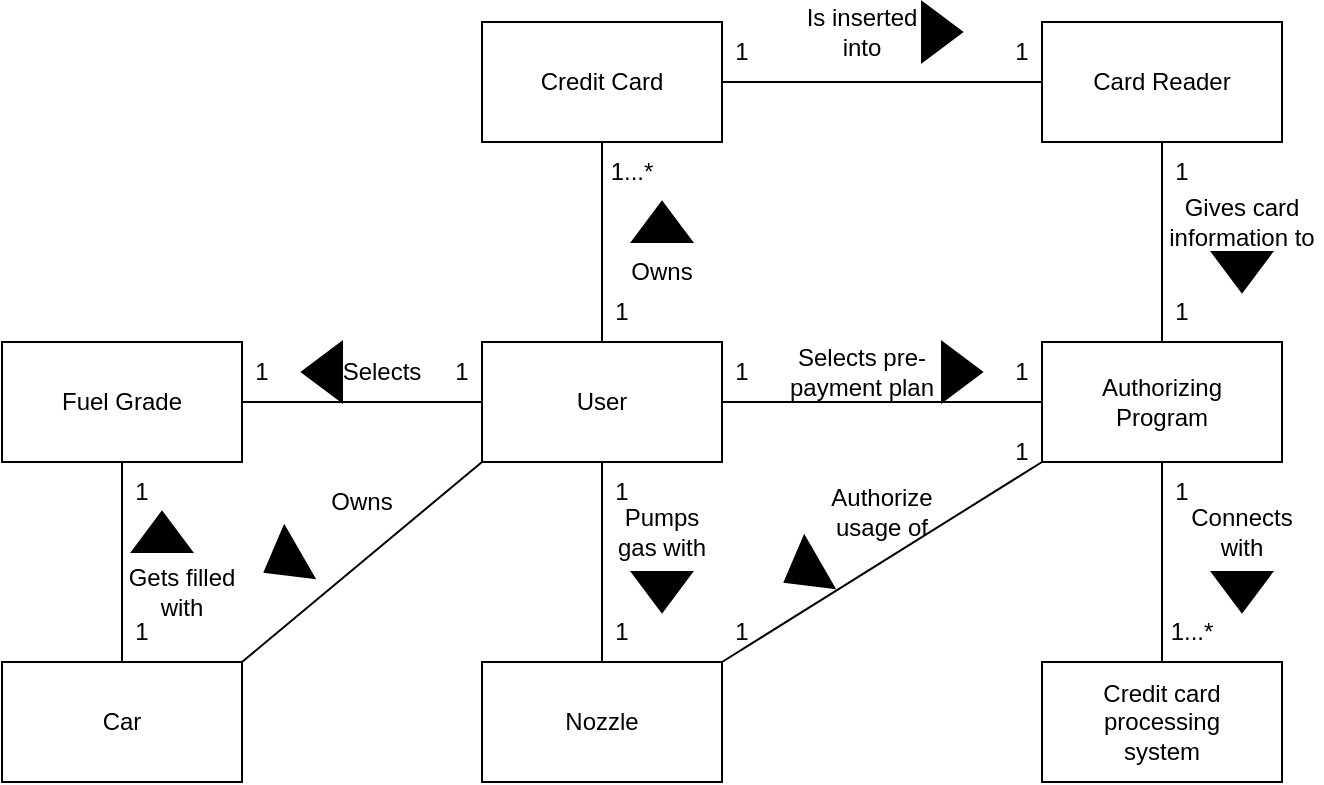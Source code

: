 <mxfile version="26.0.10">
  <diagram name="Page-1" id="tqhiD5i2jpRgHsEMoRQg">
    <mxGraphModel dx="572" dy="750" grid="1" gridSize="10" guides="1" tooltips="1" connect="1" arrows="1" fold="1" page="1" pageScale="1" pageWidth="850" pageHeight="1100" math="0" shadow="0">
      <root>
        <mxCell id="0" />
        <mxCell id="1" parent="0" />
        <mxCell id="lN25DjwW0hR182y5FxII-3" value="" style="group" parent="1" vertex="1" connectable="0">
          <mxGeometry x="240" y="50" width="120" height="60" as="geometry" />
        </mxCell>
        <mxCell id="lN25DjwW0hR182y5FxII-1" value="" style="rounded=0;whiteSpace=wrap;html=1;" parent="lN25DjwW0hR182y5FxII-3" vertex="1">
          <mxGeometry width="120" height="60" as="geometry" />
        </mxCell>
        <mxCell id="lN25DjwW0hR182y5FxII-2" value="Credit Card" style="text;html=1;align=center;verticalAlign=middle;whiteSpace=wrap;rounded=0;" parent="lN25DjwW0hR182y5FxII-3" vertex="1">
          <mxGeometry x="10" y="10" width="100" height="40" as="geometry" />
        </mxCell>
        <mxCell id="lN25DjwW0hR182y5FxII-9" value="" style="group" parent="1" vertex="1" connectable="0">
          <mxGeometry x="240" y="210" width="120" height="60" as="geometry" />
        </mxCell>
        <mxCell id="lN25DjwW0hR182y5FxII-10" value="" style="rounded=0;whiteSpace=wrap;html=1;" parent="lN25DjwW0hR182y5FxII-9" vertex="1">
          <mxGeometry width="120" height="60" as="geometry" />
        </mxCell>
        <mxCell id="lN25DjwW0hR182y5FxII-11" value="User" style="text;html=1;align=center;verticalAlign=middle;whiteSpace=wrap;rounded=0;" parent="lN25DjwW0hR182y5FxII-9" vertex="1">
          <mxGeometry x="10" y="10" width="100" height="40" as="geometry" />
        </mxCell>
        <mxCell id="lN25DjwW0hR182y5FxII-12" value="" style="endArrow=none;html=1;rounded=0;fontSize=12;startSize=8;endSize=8;curved=1;exitX=0.5;exitY=0;exitDx=0;exitDy=0;entryX=0.5;entryY=1;entryDx=0;entryDy=0;" parent="1" source="lN25DjwW0hR182y5FxII-10" target="lN25DjwW0hR182y5FxII-1" edge="1">
          <mxGeometry width="50" height="50" relative="1" as="geometry">
            <mxPoint x="490" y="470" as="sourcePoint" />
            <mxPoint x="540" y="420" as="targetPoint" />
          </mxGeometry>
        </mxCell>
        <mxCell id="lN25DjwW0hR182y5FxII-13" value="1" style="text;html=1;align=center;verticalAlign=middle;whiteSpace=wrap;rounded=0;" parent="1" vertex="1">
          <mxGeometry x="300" y="180" width="20" height="30" as="geometry" />
        </mxCell>
        <mxCell id="lN25DjwW0hR182y5FxII-14" value="1...*" style="text;html=1;align=center;verticalAlign=middle;whiteSpace=wrap;rounded=0;" parent="1" vertex="1">
          <mxGeometry x="300" y="110" width="30" height="30" as="geometry" />
        </mxCell>
        <mxCell id="lN25DjwW0hR182y5FxII-15" value="Owns" style="text;html=1;align=center;verticalAlign=middle;whiteSpace=wrap;rounded=0;" parent="1" vertex="1">
          <mxGeometry x="300" y="160" width="60" height="30" as="geometry" />
        </mxCell>
        <mxCell id="lN25DjwW0hR182y5FxII-18" value="" style="group" parent="1" vertex="1" connectable="0">
          <mxGeometry x="520" y="50" width="120" height="60" as="geometry" />
        </mxCell>
        <mxCell id="lN25DjwW0hR182y5FxII-19" value="" style="rounded=0;whiteSpace=wrap;html=1;" parent="lN25DjwW0hR182y5FxII-18" vertex="1">
          <mxGeometry width="120" height="60" as="geometry" />
        </mxCell>
        <mxCell id="lN25DjwW0hR182y5FxII-20" value="Card Reader" style="text;html=1;align=center;verticalAlign=middle;whiteSpace=wrap;rounded=0;" parent="lN25DjwW0hR182y5FxII-18" vertex="1">
          <mxGeometry x="10" y="10" width="100" height="40" as="geometry" />
        </mxCell>
        <mxCell id="lN25DjwW0hR182y5FxII-21" value="" style="endArrow=none;html=1;rounded=0;fontSize=12;startSize=8;endSize=8;curved=1;exitX=1;exitY=0.5;exitDx=0;exitDy=0;entryX=0;entryY=0.5;entryDx=0;entryDy=0;" parent="1" source="lN25DjwW0hR182y5FxII-1" target="lN25DjwW0hR182y5FxII-19" edge="1">
          <mxGeometry width="50" height="50" relative="1" as="geometry">
            <mxPoint x="490" y="470" as="sourcePoint" />
            <mxPoint x="540" y="420" as="targetPoint" />
          </mxGeometry>
        </mxCell>
        <mxCell id="lN25DjwW0hR182y5FxII-22" value="Is inserted into" style="text;html=1;align=center;verticalAlign=middle;whiteSpace=wrap;rounded=0;" parent="1" vertex="1">
          <mxGeometry x="400" y="40" width="60" height="30" as="geometry" />
        </mxCell>
        <mxCell id="lN25DjwW0hR182y5FxII-23" value="1" style="text;html=1;align=center;verticalAlign=middle;whiteSpace=wrap;rounded=0;" parent="1" vertex="1">
          <mxGeometry x="360" y="50" width="20" height="30" as="geometry" />
        </mxCell>
        <mxCell id="lN25DjwW0hR182y5FxII-24" value="1" style="text;html=1;align=center;verticalAlign=middle;whiteSpace=wrap;rounded=0;" parent="1" vertex="1">
          <mxGeometry x="500" y="50" width="20" height="30" as="geometry" />
        </mxCell>
        <mxCell id="lN25DjwW0hR182y5FxII-32" value="" style="group" parent="1" vertex="1" connectable="0">
          <mxGeometry x="520" y="210" width="120" height="60" as="geometry" />
        </mxCell>
        <mxCell id="lN25DjwW0hR182y5FxII-33" value="" style="rounded=0;whiteSpace=wrap;html=1;" parent="lN25DjwW0hR182y5FxII-32" vertex="1">
          <mxGeometry width="120" height="60" as="geometry" />
        </mxCell>
        <mxCell id="lN25DjwW0hR182y5FxII-34" value="Authorizing Program" style="text;html=1;align=center;verticalAlign=middle;whiteSpace=wrap;rounded=0;" parent="lN25DjwW0hR182y5FxII-32" vertex="1">
          <mxGeometry x="10" y="10" width="100" height="40" as="geometry" />
        </mxCell>
        <mxCell id="lN25DjwW0hR182y5FxII-35" value="" style="endArrow=none;html=1;rounded=0;fontSize=12;startSize=8;endSize=8;curved=1;exitX=1;exitY=0.5;exitDx=0;exitDy=0;entryX=0;entryY=0.5;entryDx=0;entryDy=0;" parent="1" source="lN25DjwW0hR182y5FxII-10" target="lN25DjwW0hR182y5FxII-33" edge="1">
          <mxGeometry width="50" height="50" relative="1" as="geometry">
            <mxPoint x="490" y="370" as="sourcePoint" />
            <mxPoint x="540" y="320" as="targetPoint" />
          </mxGeometry>
        </mxCell>
        <mxCell id="lN25DjwW0hR182y5FxII-36" value="1" style="text;html=1;align=center;verticalAlign=middle;whiteSpace=wrap;rounded=0;" parent="1" vertex="1">
          <mxGeometry x="360" y="210" width="20" height="30" as="geometry" />
        </mxCell>
        <mxCell id="lN25DjwW0hR182y5FxII-37" value="1" style="text;html=1;align=center;verticalAlign=middle;whiteSpace=wrap;rounded=0;" parent="1" vertex="1">
          <mxGeometry x="500" y="210" width="20" height="30" as="geometry" />
        </mxCell>
        <mxCell id="lN25DjwW0hR182y5FxII-38" value="Selects pre-payment plan" style="text;html=1;align=center;verticalAlign=middle;whiteSpace=wrap;rounded=0;" parent="1" vertex="1">
          <mxGeometry x="390" y="210" width="80" height="30" as="geometry" />
        </mxCell>
        <mxCell id="lN25DjwW0hR182y5FxII-45" value="" style="endArrow=none;html=1;rounded=0;fontSize=12;startSize=8;endSize=8;curved=1;entryX=0.5;entryY=1;entryDx=0;entryDy=0;exitX=0.5;exitY=0;exitDx=0;exitDy=0;" parent="1" source="lN25DjwW0hR182y5FxII-33" target="lN25DjwW0hR182y5FxII-19" edge="1">
          <mxGeometry width="50" height="50" relative="1" as="geometry">
            <mxPoint x="570" y="370" as="sourcePoint" />
            <mxPoint x="620" y="320" as="targetPoint" />
          </mxGeometry>
        </mxCell>
        <mxCell id="lN25DjwW0hR182y5FxII-46" value="1" style="text;html=1;align=center;verticalAlign=middle;whiteSpace=wrap;rounded=0;" parent="1" vertex="1">
          <mxGeometry x="580" y="180" width="20" height="30" as="geometry" />
        </mxCell>
        <mxCell id="lN25DjwW0hR182y5FxII-47" value="1" style="text;html=1;align=center;verticalAlign=middle;whiteSpace=wrap;rounded=0;" parent="1" vertex="1">
          <mxGeometry x="580" y="110" width="20" height="30" as="geometry" />
        </mxCell>
        <mxCell id="lN25DjwW0hR182y5FxII-48" value="Gives card information to" style="text;html=1;align=center;verticalAlign=middle;whiteSpace=wrap;rounded=0;" parent="1" vertex="1">
          <mxGeometry x="580" y="135" width="80" height="30" as="geometry" />
        </mxCell>
        <mxCell id="lN25DjwW0hR182y5FxII-49" value="" style="triangle;whiteSpace=wrap;html=1;rotation=90;fillColor=#000000;" parent="1" vertex="1">
          <mxGeometry x="610" y="160" width="20" height="30" as="geometry" />
        </mxCell>
        <mxCell id="lN25DjwW0hR182y5FxII-51" value="" style="triangle;whiteSpace=wrap;html=1;rotation=0;fillColor=#000000;" parent="1" vertex="1">
          <mxGeometry x="460" y="40" width="20" height="30" as="geometry" />
        </mxCell>
        <mxCell id="lN25DjwW0hR182y5FxII-52" value="" style="triangle;whiteSpace=wrap;html=1;rotation=-90;fillColor=#000000;" parent="1" vertex="1">
          <mxGeometry x="320" y="135" width="20" height="30" as="geometry" />
        </mxCell>
        <mxCell id="lN25DjwW0hR182y5FxII-53" value="" style="triangle;whiteSpace=wrap;html=1;rotation=0;fillColor=#000000;" parent="1" vertex="1">
          <mxGeometry x="470" y="210" width="20" height="30" as="geometry" />
        </mxCell>
        <mxCell id="lN25DjwW0hR182y5FxII-54" value="" style="group" parent="1" vertex="1" connectable="0">
          <mxGeometry x="520" y="370" width="120" height="60" as="geometry" />
        </mxCell>
        <mxCell id="lN25DjwW0hR182y5FxII-55" value="" style="rounded=0;whiteSpace=wrap;html=1;" parent="lN25DjwW0hR182y5FxII-54" vertex="1">
          <mxGeometry width="120" height="60" as="geometry" />
        </mxCell>
        <mxCell id="lN25DjwW0hR182y5FxII-56" value="Credit card processing system" style="text;html=1;align=center;verticalAlign=middle;whiteSpace=wrap;rounded=0;" parent="lN25DjwW0hR182y5FxII-54" vertex="1">
          <mxGeometry x="10" y="10" width="100" height="40" as="geometry" />
        </mxCell>
        <mxCell id="lN25DjwW0hR182y5FxII-57" value="" style="endArrow=none;html=1;rounded=0;fontSize=12;startSize=8;endSize=8;curved=1;entryX=0.5;entryY=1;entryDx=0;entryDy=0;exitX=0.5;exitY=0;exitDx=0;exitDy=0;" parent="1" source="lN25DjwW0hR182y5FxII-55" target="lN25DjwW0hR182y5FxII-33" edge="1">
          <mxGeometry width="50" height="50" relative="1" as="geometry">
            <mxPoint x="490" y="380" as="sourcePoint" />
            <mxPoint x="540" y="330" as="targetPoint" />
          </mxGeometry>
        </mxCell>
        <mxCell id="lN25DjwW0hR182y5FxII-58" value="1...*" style="text;html=1;align=center;verticalAlign=middle;whiteSpace=wrap;rounded=0;" parent="1" vertex="1">
          <mxGeometry x="580" y="340" width="30" height="30" as="geometry" />
        </mxCell>
        <mxCell id="lN25DjwW0hR182y5FxII-59" value="1" style="text;html=1;align=center;verticalAlign=middle;whiteSpace=wrap;rounded=0;" parent="1" vertex="1">
          <mxGeometry x="580" y="270" width="20" height="30" as="geometry" />
        </mxCell>
        <mxCell id="lN25DjwW0hR182y5FxII-60" value="Connects with" style="text;html=1;align=center;verticalAlign=middle;whiteSpace=wrap;rounded=0;" parent="1" vertex="1">
          <mxGeometry x="590" y="290" width="60" height="30" as="geometry" />
        </mxCell>
        <mxCell id="lN25DjwW0hR182y5FxII-61" value="" style="triangle;whiteSpace=wrap;html=1;rotation=90;fillColor=#000000;" parent="1" vertex="1">
          <mxGeometry x="610" y="320" width="20" height="30" as="geometry" />
        </mxCell>
        <mxCell id="lN25DjwW0hR182y5FxII-62" value="" style="group" parent="1" vertex="1" connectable="0">
          <mxGeometry x="240" y="370" width="120" height="60" as="geometry" />
        </mxCell>
        <mxCell id="lN25DjwW0hR182y5FxII-63" value="" style="rounded=0;whiteSpace=wrap;html=1;" parent="lN25DjwW0hR182y5FxII-62" vertex="1">
          <mxGeometry width="120" height="60" as="geometry" />
        </mxCell>
        <mxCell id="lN25DjwW0hR182y5FxII-64" value="Nozzle" style="text;html=1;align=center;verticalAlign=middle;whiteSpace=wrap;rounded=0;" parent="lN25DjwW0hR182y5FxII-62" vertex="1">
          <mxGeometry x="10" y="10" width="100" height="40" as="geometry" />
        </mxCell>
        <mxCell id="lN25DjwW0hR182y5FxII-65" value="" style="endArrow=none;html=1;rounded=0;fontSize=12;startSize=8;endSize=8;curved=1;entryX=0.5;entryY=1;entryDx=0;entryDy=0;exitX=0.5;exitY=0;exitDx=0;exitDy=0;" parent="1" source="lN25DjwW0hR182y5FxII-63" target="lN25DjwW0hR182y5FxII-10" edge="1">
          <mxGeometry width="50" height="50" relative="1" as="geometry">
            <mxPoint x="490" y="380" as="sourcePoint" />
            <mxPoint x="540" y="330" as="targetPoint" />
          </mxGeometry>
        </mxCell>
        <mxCell id="lN25DjwW0hR182y5FxII-66" value="Pumps gas with" style="text;html=1;align=center;verticalAlign=middle;whiteSpace=wrap;rounded=0;" parent="1" vertex="1">
          <mxGeometry x="300" y="290" width="60" height="30" as="geometry" />
        </mxCell>
        <mxCell id="lN25DjwW0hR182y5FxII-67" value="" style="triangle;whiteSpace=wrap;html=1;rotation=90;fillColor=#000000;" parent="1" vertex="1">
          <mxGeometry x="320" y="320" width="20" height="30" as="geometry" />
        </mxCell>
        <mxCell id="lN25DjwW0hR182y5FxII-68" value="1" style="text;html=1;align=center;verticalAlign=middle;whiteSpace=wrap;rounded=0;" parent="1" vertex="1">
          <mxGeometry x="300" y="340" width="20" height="30" as="geometry" />
        </mxCell>
        <mxCell id="lN25DjwW0hR182y5FxII-69" value="1" style="text;html=1;align=center;verticalAlign=middle;whiteSpace=wrap;rounded=0;" parent="1" vertex="1">
          <mxGeometry x="300" y="270" width="20" height="30" as="geometry" />
        </mxCell>
        <mxCell id="lN25DjwW0hR182y5FxII-71" value="" style="endArrow=none;html=1;rounded=0;fontSize=12;startSize=8;endSize=8;curved=1;entryX=0;entryY=1;entryDx=0;entryDy=0;exitX=1;exitY=0;exitDx=0;exitDy=0;" parent="1" target="lN25DjwW0hR182y5FxII-33" edge="1">
          <mxGeometry width="50" height="50" relative="1" as="geometry">
            <mxPoint x="520" y="250" as="sourcePoint" />
            <mxPoint x="480" y="350" as="targetPoint" />
          </mxGeometry>
        </mxCell>
        <mxCell id="lN25DjwW0hR182y5FxII-72" value="" style="triangle;whiteSpace=wrap;html=1;rotation=-210;fillColor=#000000;" parent="1" vertex="1">
          <mxGeometry x="390" y="310" width="20" height="30" as="geometry" />
        </mxCell>
        <mxCell id="lN25DjwW0hR182y5FxII-73" value="Authorize usage of" style="text;html=1;align=center;verticalAlign=middle;whiteSpace=wrap;rounded=0;rotation=0;" parent="1" vertex="1">
          <mxGeometry x="410" y="280" width="60" height="30" as="geometry" />
        </mxCell>
        <mxCell id="lN25DjwW0hR182y5FxII-74" value="1" style="text;html=1;align=center;verticalAlign=middle;whiteSpace=wrap;rounded=0;" parent="1" vertex="1">
          <mxGeometry x="360" y="340" width="20" height="30" as="geometry" />
        </mxCell>
        <mxCell id="lN25DjwW0hR182y5FxII-76" value="" style="endArrow=none;html=1;rounded=0;fontSize=12;startSize=8;endSize=8;curved=1;entryX=0;entryY=1;entryDx=0;entryDy=0;exitX=1;exitY=0;exitDx=0;exitDy=0;" parent="1" source="lN25DjwW0hR182y5FxII-63" target="lN25DjwW0hR182y5FxII-33" edge="1">
          <mxGeometry width="50" height="50" relative="1" as="geometry">
            <mxPoint x="360" y="370" as="sourcePoint" />
            <mxPoint x="500" y="280" as="targetPoint" />
          </mxGeometry>
        </mxCell>
        <mxCell id="lN25DjwW0hR182y5FxII-77" value="1" style="text;html=1;align=center;verticalAlign=middle;whiteSpace=wrap;rounded=0;" parent="1" vertex="1">
          <mxGeometry x="500" y="250" width="20" height="30" as="geometry" />
        </mxCell>
        <mxCell id="lN25DjwW0hR182y5FxII-78" value="" style="endArrow=none;html=1;rounded=0;fontSize=12;startSize=8;endSize=8;curved=1;entryX=0;entryY=0.5;entryDx=0;entryDy=0;" parent="1" target="lN25DjwW0hR182y5FxII-10" edge="1">
          <mxGeometry width="50" height="50" relative="1" as="geometry">
            <mxPoint x="120" y="240" as="sourcePoint" />
            <mxPoint x="390" y="350" as="targetPoint" />
          </mxGeometry>
        </mxCell>
        <mxCell id="lN25DjwW0hR182y5FxII-79" value="" style="group" parent="1" vertex="1" connectable="0">
          <mxGeometry y="210" width="120" height="60" as="geometry" />
        </mxCell>
        <mxCell id="lN25DjwW0hR182y5FxII-80" value="" style="rounded=0;whiteSpace=wrap;html=1;" parent="lN25DjwW0hR182y5FxII-79" vertex="1">
          <mxGeometry width="120" height="60" as="geometry" />
        </mxCell>
        <mxCell id="lN25DjwW0hR182y5FxII-81" value="Fuel Grade" style="text;html=1;align=center;verticalAlign=middle;whiteSpace=wrap;rounded=0;" parent="lN25DjwW0hR182y5FxII-79" vertex="1">
          <mxGeometry x="10" y="10" width="100" height="40" as="geometry" />
        </mxCell>
        <mxCell id="6D90Wud56wNMZA_7Vkb0-1" value="" style="group" vertex="1" connectable="0" parent="1">
          <mxGeometry y="370" width="120" height="60" as="geometry" />
        </mxCell>
        <mxCell id="6D90Wud56wNMZA_7Vkb0-2" value="" style="rounded=0;whiteSpace=wrap;html=1;" vertex="1" parent="6D90Wud56wNMZA_7Vkb0-1">
          <mxGeometry width="120" height="60" as="geometry" />
        </mxCell>
        <mxCell id="6D90Wud56wNMZA_7Vkb0-3" value="Car" style="text;html=1;align=center;verticalAlign=middle;whiteSpace=wrap;rounded=0;" vertex="1" parent="6D90Wud56wNMZA_7Vkb0-1">
          <mxGeometry x="10" y="10" width="100" height="40" as="geometry" />
        </mxCell>
        <mxCell id="6D90Wud56wNMZA_7Vkb0-4" value="Selects" style="text;html=1;align=center;verticalAlign=middle;whiteSpace=wrap;rounded=0;" vertex="1" parent="1">
          <mxGeometry x="170" y="210" width="40" height="30" as="geometry" />
        </mxCell>
        <mxCell id="6D90Wud56wNMZA_7Vkb0-5" value="1" style="text;html=1;align=center;verticalAlign=middle;whiteSpace=wrap;rounded=0;" vertex="1" parent="1">
          <mxGeometry x="220" y="210" width="20" height="30" as="geometry" />
        </mxCell>
        <mxCell id="6D90Wud56wNMZA_7Vkb0-6" value="1" style="text;html=1;align=center;verticalAlign=middle;whiteSpace=wrap;rounded=0;" vertex="1" parent="1">
          <mxGeometry x="120" y="210" width="20" height="30" as="geometry" />
        </mxCell>
        <mxCell id="6D90Wud56wNMZA_7Vkb0-7" value="" style="triangle;whiteSpace=wrap;html=1;rotation=-180;fillColor=#000000;" vertex="1" parent="1">
          <mxGeometry x="150" y="210" width="20" height="30" as="geometry" />
        </mxCell>
        <mxCell id="6D90Wud56wNMZA_7Vkb0-8" value="" style="endArrow=none;html=1;rounded=0;exitX=1;exitY=0;exitDx=0;exitDy=0;entryX=0;entryY=1;entryDx=0;entryDy=0;" edge="1" parent="1" source="6D90Wud56wNMZA_7Vkb0-2" target="lN25DjwW0hR182y5FxII-10">
          <mxGeometry width="50" height="50" relative="1" as="geometry">
            <mxPoint x="220" y="420" as="sourcePoint" />
            <mxPoint x="270" y="370" as="targetPoint" />
          </mxGeometry>
        </mxCell>
        <mxCell id="6D90Wud56wNMZA_7Vkb0-9" value="" style="triangle;whiteSpace=wrap;html=1;rotation=-210;fillColor=#000000;" vertex="1" parent="1">
          <mxGeometry x="130" y="305" width="20" height="30" as="geometry" />
        </mxCell>
        <mxCell id="6D90Wud56wNMZA_7Vkb0-10" value="Owns" style="text;html=1;align=center;verticalAlign=middle;whiteSpace=wrap;rounded=0;rotation=0;" vertex="1" parent="1">
          <mxGeometry x="150" y="275" width="60" height="30" as="geometry" />
        </mxCell>
        <mxCell id="6D90Wud56wNMZA_7Vkb0-11" value="" style="endArrow=none;html=1;rounded=0;exitX=0.5;exitY=0;exitDx=0;exitDy=0;entryX=0.5;entryY=1;entryDx=0;entryDy=0;" edge="1" parent="1" source="6D90Wud56wNMZA_7Vkb0-2" target="lN25DjwW0hR182y5FxII-80">
          <mxGeometry width="50" height="50" relative="1" as="geometry">
            <mxPoint x="220" y="420" as="sourcePoint" />
            <mxPoint x="270" y="370" as="targetPoint" />
          </mxGeometry>
        </mxCell>
        <mxCell id="6D90Wud56wNMZA_7Vkb0-12" value="" style="triangle;whiteSpace=wrap;html=1;rotation=-90;fillColor=#000000;" vertex="1" parent="1">
          <mxGeometry x="70" y="290" width="20" height="30" as="geometry" />
        </mxCell>
        <mxCell id="6D90Wud56wNMZA_7Vkb0-13" value="1" style="text;html=1;align=center;verticalAlign=middle;whiteSpace=wrap;rounded=0;" vertex="1" parent="1">
          <mxGeometry x="60" y="340" width="20" height="30" as="geometry" />
        </mxCell>
        <mxCell id="6D90Wud56wNMZA_7Vkb0-14" value="1" style="text;html=1;align=center;verticalAlign=middle;whiteSpace=wrap;rounded=0;" vertex="1" parent="1">
          <mxGeometry x="60" y="270" width="20" height="30" as="geometry" />
        </mxCell>
        <mxCell id="6D90Wud56wNMZA_7Vkb0-15" value="Gets filled with" style="text;html=1;align=center;verticalAlign=middle;whiteSpace=wrap;rounded=0;rotation=0;" vertex="1" parent="1">
          <mxGeometry x="60" y="320" width="60" height="30" as="geometry" />
        </mxCell>
      </root>
    </mxGraphModel>
  </diagram>
</mxfile>
